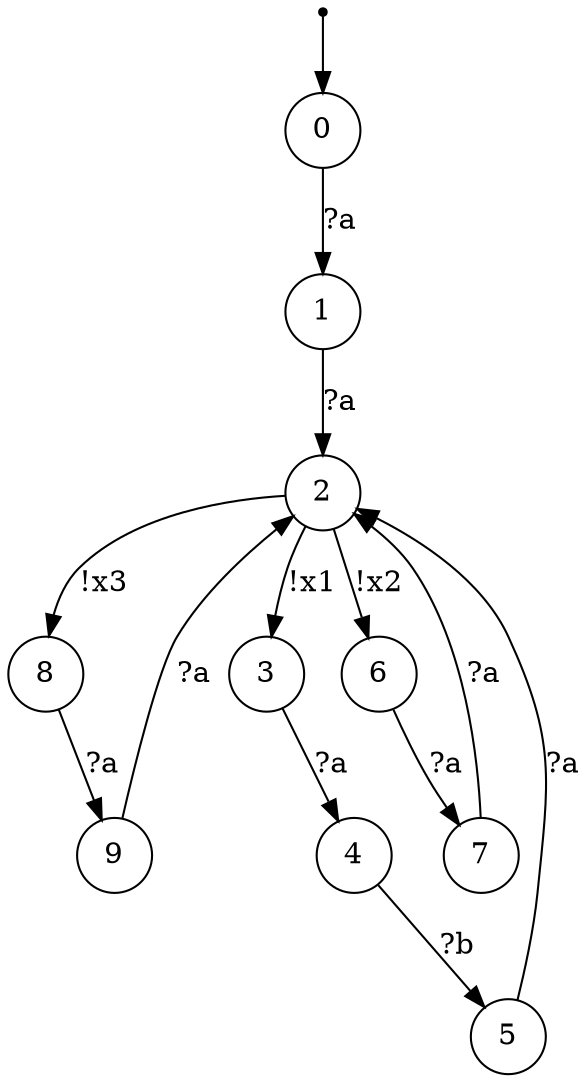 digraph {
 node [shape=point] ENTRY
 node [shape=circle]
 ENTRY -> 0
0 -> 1 [label="?a"]
1 -> 2 [label="?a"]
2 -> 8 [label="!x3"]
8 -> 9 [label="?a"]
9 -> 2 [label="?a"]
2 -> 6 [label="!x2"]
6 -> 7 [label="?a"]
7 -> 2 [label="?a"]
2 -> 3 [label="!x1"]
3 -> 4 [label="?a"]
4 -> 5 [label="?b"]
5 -> 2 [label="?a"]
}